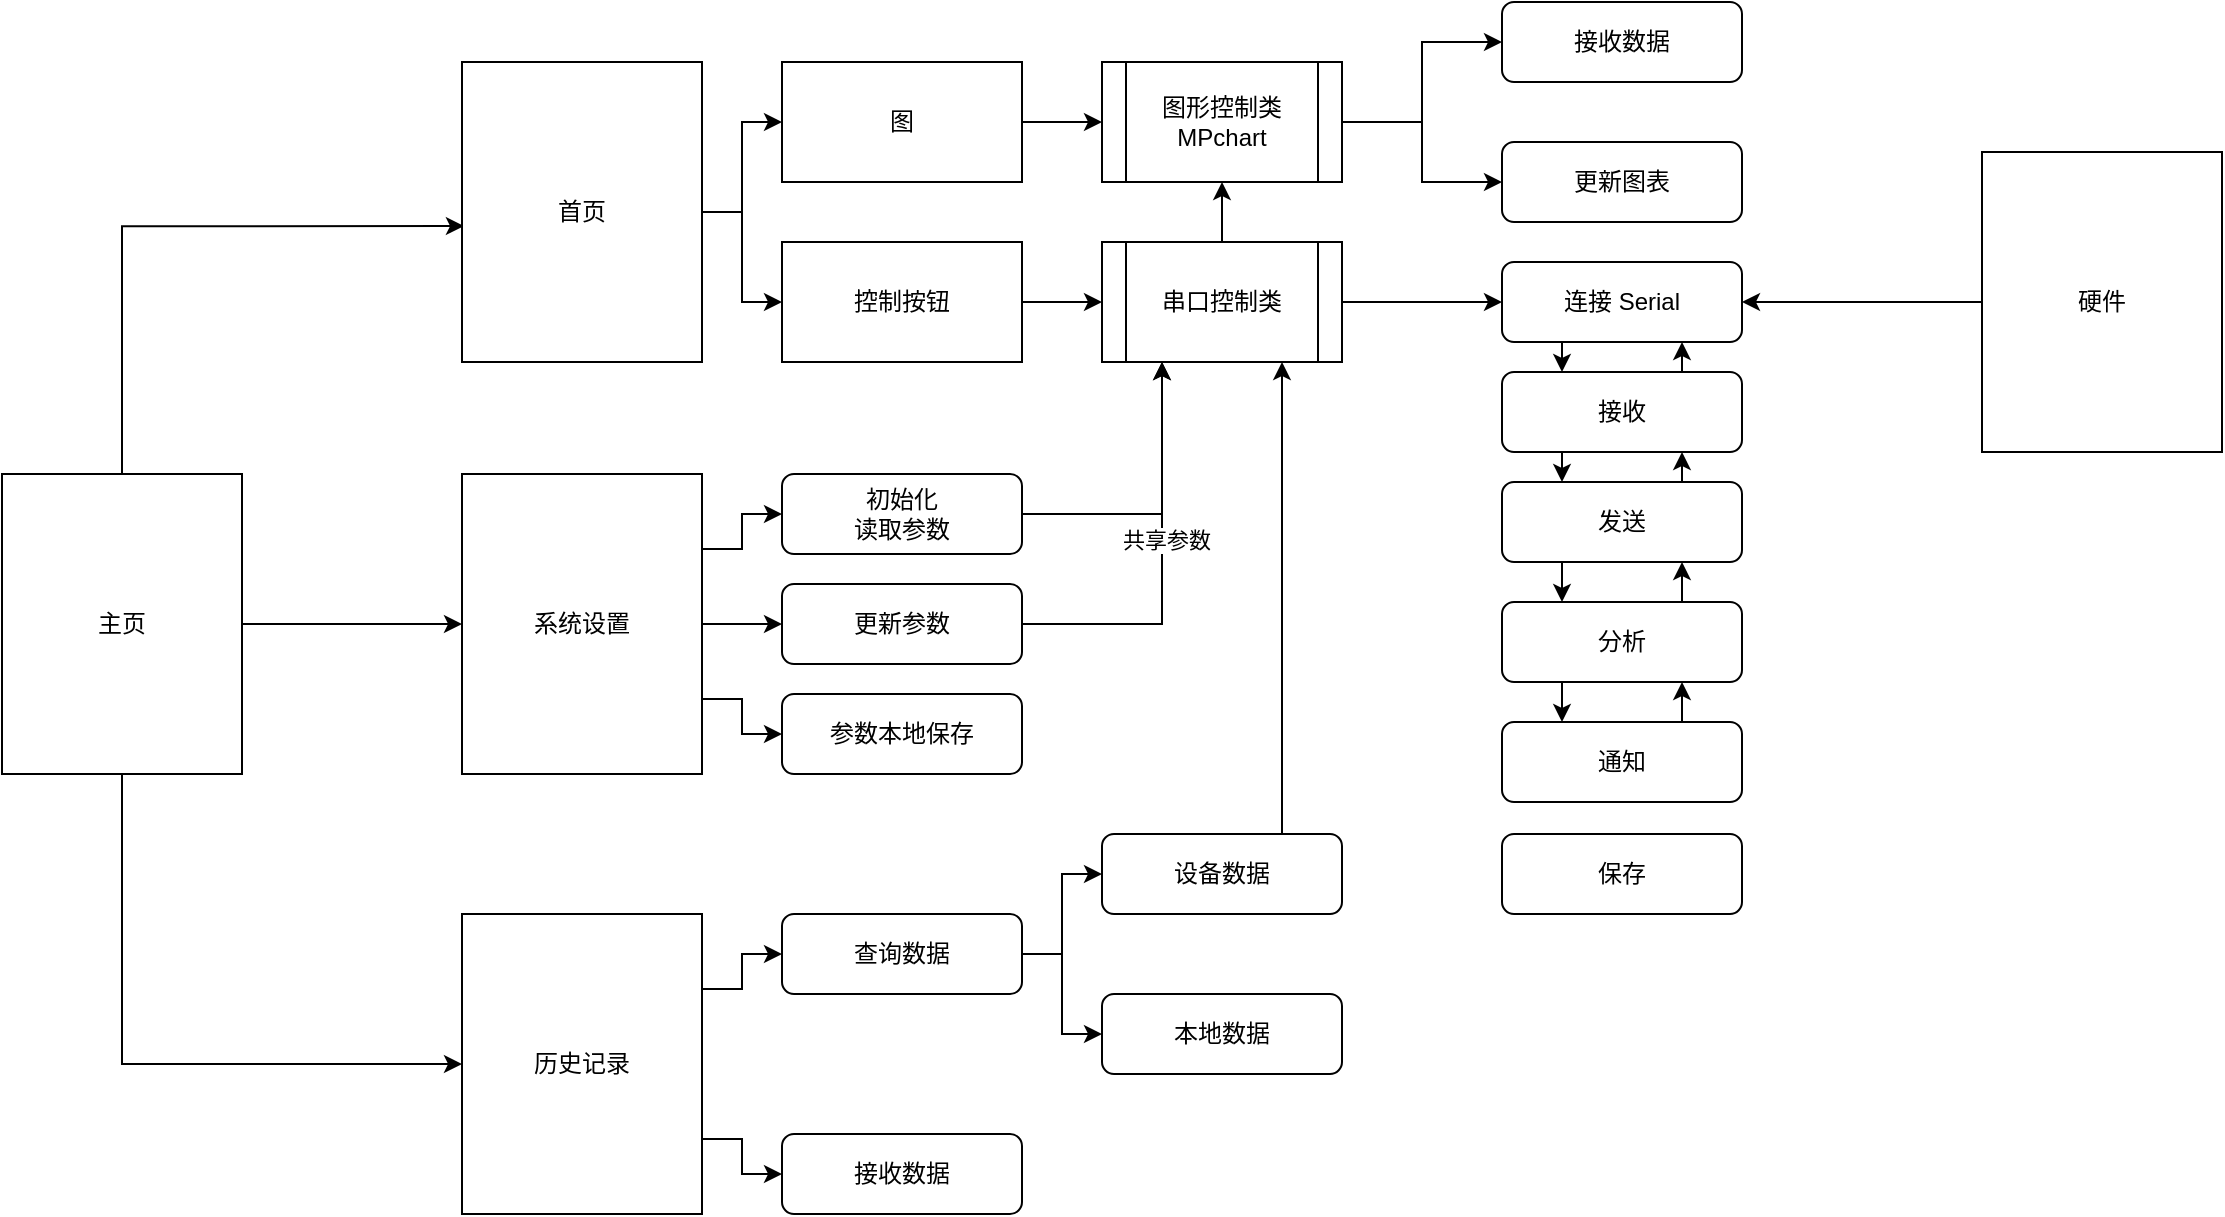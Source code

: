 <mxfile version="15.1.4" type="github">
  <diagram id="9udl37SGSDWrtvloPkDW" name="第 1 页">
    <mxGraphModel dx="2249" dy="813" grid="1" gridSize="10" guides="1" tooltips="1" connect="1" arrows="1" fold="1" page="1" pageScale="1" pageWidth="827" pageHeight="583" math="0" shadow="0">
      <root>
        <mxCell id="0" />
        <mxCell id="1" parent="0" />
        <mxCell id="1VusgayYOvpV9zqjVk1E-47" style="edgeStyle=orthogonalEdgeStyle;rounded=0;orthogonalLoop=1;jettySize=auto;html=1;exitX=0.5;exitY=0;exitDx=0;exitDy=0;entryX=0.008;entryY=0.547;entryDx=0;entryDy=0;entryPerimeter=0;" edge="1" parent="1" source="INE9oFTvvOfeiSUKGnGT-2" target="1VusgayYOvpV9zqjVk1E-1">
          <mxGeometry relative="1" as="geometry" />
        </mxCell>
        <mxCell id="1VusgayYOvpV9zqjVk1E-48" style="edgeStyle=orthogonalEdgeStyle;rounded=0;orthogonalLoop=1;jettySize=auto;html=1;exitX=0.5;exitY=1;exitDx=0;exitDy=0;entryX=0;entryY=0.5;entryDx=0;entryDy=0;" edge="1" parent="1" source="INE9oFTvvOfeiSUKGnGT-2" target="INE9oFTvvOfeiSUKGnGT-6">
          <mxGeometry relative="1" as="geometry" />
        </mxCell>
        <mxCell id="1VusgayYOvpV9zqjVk1E-49" style="edgeStyle=orthogonalEdgeStyle;rounded=0;orthogonalLoop=1;jettySize=auto;html=1;exitX=1;exitY=0.5;exitDx=0;exitDy=0;" edge="1" parent="1" source="INE9oFTvvOfeiSUKGnGT-2" target="INE9oFTvvOfeiSUKGnGT-5">
          <mxGeometry relative="1" as="geometry" />
        </mxCell>
        <mxCell id="INE9oFTvvOfeiSUKGnGT-2" value="主页" style="rounded=0;whiteSpace=wrap;html=1;" parent="1" vertex="1">
          <mxGeometry x="-730" y="270" width="120" height="150" as="geometry" />
        </mxCell>
        <mxCell id="INE9oFTvvOfeiSUKGnGT-23" style="edgeStyle=orthogonalEdgeStyle;rounded=0;orthogonalLoop=1;jettySize=auto;html=1;exitX=1;exitY=0.5;exitDx=0;exitDy=0;entryX=0;entryY=0.5;entryDx=0;entryDy=0;" parent="1" source="INE9oFTvvOfeiSUKGnGT-3" target="INE9oFTvvOfeiSUKGnGT-10" edge="1">
          <mxGeometry relative="1" as="geometry" />
        </mxCell>
        <mxCell id="INE9oFTvvOfeiSUKGnGT-3" value="图" style="rounded=0;whiteSpace=wrap;html=1;" parent="1" vertex="1">
          <mxGeometry x="-340" y="64" width="120" height="60" as="geometry" />
        </mxCell>
        <mxCell id="INE9oFTvvOfeiSUKGnGT-24" style="edgeStyle=orthogonalEdgeStyle;rounded=0;orthogonalLoop=1;jettySize=auto;html=1;exitX=1;exitY=0.5;exitDx=0;exitDy=0;" parent="1" source="INE9oFTvvOfeiSUKGnGT-4" target="INE9oFTvvOfeiSUKGnGT-9" edge="1">
          <mxGeometry relative="1" as="geometry" />
        </mxCell>
        <mxCell id="INE9oFTvvOfeiSUKGnGT-4" value="控制按钮" style="rounded=0;whiteSpace=wrap;html=1;" parent="1" vertex="1">
          <mxGeometry x="-340" y="154" width="120" height="60" as="geometry" />
        </mxCell>
        <mxCell id="1VusgayYOvpV9zqjVk1E-32" style="edgeStyle=orthogonalEdgeStyle;rounded=0;orthogonalLoop=1;jettySize=auto;html=1;exitX=1;exitY=0.25;exitDx=0;exitDy=0;entryX=0;entryY=0.5;entryDx=0;entryDy=0;" edge="1" parent="1" source="INE9oFTvvOfeiSUKGnGT-5" target="1VusgayYOvpV9zqjVk1E-31">
          <mxGeometry relative="1" as="geometry" />
        </mxCell>
        <mxCell id="1VusgayYOvpV9zqjVk1E-33" style="edgeStyle=orthogonalEdgeStyle;rounded=0;orthogonalLoop=1;jettySize=auto;html=1;exitX=1;exitY=0.5;exitDx=0;exitDy=0;" edge="1" parent="1" source="INE9oFTvvOfeiSUKGnGT-5" target="1VusgayYOvpV9zqjVk1E-26">
          <mxGeometry relative="1" as="geometry" />
        </mxCell>
        <mxCell id="1VusgayYOvpV9zqjVk1E-34" style="edgeStyle=orthogonalEdgeStyle;rounded=0;orthogonalLoop=1;jettySize=auto;html=1;exitX=1;exitY=0.75;exitDx=0;exitDy=0;" edge="1" parent="1" source="INE9oFTvvOfeiSUKGnGT-5" target="1VusgayYOvpV9zqjVk1E-25">
          <mxGeometry relative="1" as="geometry" />
        </mxCell>
        <mxCell id="INE9oFTvvOfeiSUKGnGT-5" value="系统设置" style="rounded=0;whiteSpace=wrap;html=1;" parent="1" vertex="1">
          <mxGeometry x="-500" y="270" width="120" height="150" as="geometry" />
        </mxCell>
        <mxCell id="1VusgayYOvpV9zqjVk1E-40" style="edgeStyle=orthogonalEdgeStyle;rounded=0;orthogonalLoop=1;jettySize=auto;html=1;exitX=1;exitY=0.25;exitDx=0;exitDy=0;" edge="1" parent="1" source="INE9oFTvvOfeiSUKGnGT-6" target="1VusgayYOvpV9zqjVk1E-39">
          <mxGeometry relative="1" as="geometry" />
        </mxCell>
        <mxCell id="1VusgayYOvpV9zqjVk1E-41" style="edgeStyle=orthogonalEdgeStyle;rounded=0;orthogonalLoop=1;jettySize=auto;html=1;exitX=1;exitY=0.75;exitDx=0;exitDy=0;entryX=0;entryY=0.5;entryDx=0;entryDy=0;" edge="1" parent="1" source="INE9oFTvvOfeiSUKGnGT-6" target="1VusgayYOvpV9zqjVk1E-30">
          <mxGeometry relative="1" as="geometry" />
        </mxCell>
        <mxCell id="INE9oFTvvOfeiSUKGnGT-6" value="历史记录" style="rounded=0;whiteSpace=wrap;html=1;" parent="1" vertex="1">
          <mxGeometry x="-500" y="490" width="120" height="150" as="geometry" />
        </mxCell>
        <mxCell id="INE9oFTvvOfeiSUKGnGT-25" style="edgeStyle=orthogonalEdgeStyle;rounded=0;orthogonalLoop=1;jettySize=auto;html=1;exitX=0.5;exitY=0;exitDx=0;exitDy=0;entryX=0.5;entryY=1;entryDx=0;entryDy=0;" parent="1" source="INE9oFTvvOfeiSUKGnGT-9" target="INE9oFTvvOfeiSUKGnGT-10" edge="1">
          <mxGeometry relative="1" as="geometry" />
        </mxCell>
        <mxCell id="1VusgayYOvpV9zqjVk1E-15" style="edgeStyle=orthogonalEdgeStyle;rounded=0;orthogonalLoop=1;jettySize=auto;html=1;exitX=1;exitY=0.5;exitDx=0;exitDy=0;" edge="1" parent="1" source="INE9oFTvvOfeiSUKGnGT-9" target="1VusgayYOvpV9zqjVk1E-3">
          <mxGeometry relative="1" as="geometry" />
        </mxCell>
        <mxCell id="INE9oFTvvOfeiSUKGnGT-9" value="串口控制类" style="shape=process;whiteSpace=wrap;html=1;backgroundOutline=1;" parent="1" vertex="1">
          <mxGeometry x="-180" y="154" width="120" height="60" as="geometry" />
        </mxCell>
        <mxCell id="1VusgayYOvpV9zqjVk1E-13" style="edgeStyle=orthogonalEdgeStyle;rounded=0;orthogonalLoop=1;jettySize=auto;html=1;exitX=1;exitY=0.5;exitDx=0;exitDy=0;entryX=0;entryY=0.5;entryDx=0;entryDy=0;" edge="1" parent="1" source="INE9oFTvvOfeiSUKGnGT-10" target="1VusgayYOvpV9zqjVk1E-8">
          <mxGeometry relative="1" as="geometry" />
        </mxCell>
        <mxCell id="1VusgayYOvpV9zqjVk1E-14" style="edgeStyle=orthogonalEdgeStyle;rounded=0;orthogonalLoop=1;jettySize=auto;html=1;exitX=1;exitY=0.5;exitDx=0;exitDy=0;entryX=0;entryY=0.5;entryDx=0;entryDy=0;" edge="1" parent="1" source="INE9oFTvvOfeiSUKGnGT-10" target="1VusgayYOvpV9zqjVk1E-9">
          <mxGeometry relative="1" as="geometry" />
        </mxCell>
        <mxCell id="INE9oFTvvOfeiSUKGnGT-10" value="&lt;div&gt;图形控制类&lt;/div&gt;&lt;div&gt;MPchart&lt;br&gt;&lt;/div&gt;" style="shape=process;whiteSpace=wrap;html=1;backgroundOutline=1;" parent="1" vertex="1">
          <mxGeometry x="-180" y="64" width="120" height="60" as="geometry" />
        </mxCell>
        <mxCell id="1VusgayYOvpV9zqjVk1E-16" style="edgeStyle=orthogonalEdgeStyle;rounded=0;orthogonalLoop=1;jettySize=auto;html=1;exitX=0;exitY=0.5;exitDx=0;exitDy=0;" edge="1" parent="1" source="INE9oFTvvOfeiSUKGnGT-11" target="1VusgayYOvpV9zqjVk1E-3">
          <mxGeometry relative="1" as="geometry" />
        </mxCell>
        <mxCell id="INE9oFTvvOfeiSUKGnGT-11" value="硬件" style="rounded=0;whiteSpace=wrap;html=1;" parent="1" vertex="1">
          <mxGeometry x="260" y="109" width="120" height="150" as="geometry" />
        </mxCell>
        <mxCell id="1VusgayYOvpV9zqjVk1E-10" style="edgeStyle=orthogonalEdgeStyle;rounded=0;orthogonalLoop=1;jettySize=auto;html=1;exitX=1;exitY=0.5;exitDx=0;exitDy=0;" edge="1" parent="1" source="1VusgayYOvpV9zqjVk1E-1" target="INE9oFTvvOfeiSUKGnGT-3">
          <mxGeometry relative="1" as="geometry" />
        </mxCell>
        <mxCell id="1VusgayYOvpV9zqjVk1E-12" style="edgeStyle=orthogonalEdgeStyle;rounded=0;orthogonalLoop=1;jettySize=auto;html=1;exitX=1;exitY=0.5;exitDx=0;exitDy=0;entryX=0;entryY=0.5;entryDx=0;entryDy=0;" edge="1" parent="1" source="1VusgayYOvpV9zqjVk1E-1" target="INE9oFTvvOfeiSUKGnGT-4">
          <mxGeometry relative="1" as="geometry" />
        </mxCell>
        <mxCell id="1VusgayYOvpV9zqjVk1E-1" value="首页" style="rounded=0;whiteSpace=wrap;html=1;" vertex="1" parent="1">
          <mxGeometry x="-500" y="64" width="120" height="150" as="geometry" />
        </mxCell>
        <mxCell id="1VusgayYOvpV9zqjVk1E-17" style="edgeStyle=orthogonalEdgeStyle;rounded=0;orthogonalLoop=1;jettySize=auto;html=1;exitX=0.25;exitY=1;exitDx=0;exitDy=0;entryX=0.25;entryY=0;entryDx=0;entryDy=0;" edge="1" parent="1" source="1VusgayYOvpV9zqjVk1E-3" target="1VusgayYOvpV9zqjVk1E-4">
          <mxGeometry relative="1" as="geometry" />
        </mxCell>
        <mxCell id="1VusgayYOvpV9zqjVk1E-3" value="连接 Serial" style="rounded=1;whiteSpace=wrap;html=1;" vertex="1" parent="1">
          <mxGeometry x="20" y="164" width="120" height="40" as="geometry" />
        </mxCell>
        <mxCell id="1VusgayYOvpV9zqjVk1E-18" style="edgeStyle=orthogonalEdgeStyle;rounded=0;orthogonalLoop=1;jettySize=auto;html=1;exitX=0.25;exitY=1;exitDx=0;exitDy=0;entryX=0.25;entryY=0;entryDx=0;entryDy=0;" edge="1" parent="1" source="1VusgayYOvpV9zqjVk1E-4" target="1VusgayYOvpV9zqjVk1E-5">
          <mxGeometry relative="1" as="geometry" />
        </mxCell>
        <mxCell id="1VusgayYOvpV9zqjVk1E-24" style="edgeStyle=orthogonalEdgeStyle;rounded=0;orthogonalLoop=1;jettySize=auto;html=1;exitX=0.75;exitY=0;exitDx=0;exitDy=0;entryX=0.75;entryY=1;entryDx=0;entryDy=0;" edge="1" parent="1" source="1VusgayYOvpV9zqjVk1E-4" target="1VusgayYOvpV9zqjVk1E-3">
          <mxGeometry relative="1" as="geometry" />
        </mxCell>
        <mxCell id="1VusgayYOvpV9zqjVk1E-4" value="&lt;div&gt;接收&lt;/div&gt;" style="rounded=1;whiteSpace=wrap;html=1;" vertex="1" parent="1">
          <mxGeometry x="20" y="219" width="120" height="40" as="geometry" />
        </mxCell>
        <mxCell id="1VusgayYOvpV9zqjVk1E-19" style="edgeStyle=orthogonalEdgeStyle;rounded=0;orthogonalLoop=1;jettySize=auto;html=1;exitX=0.25;exitY=1;exitDx=0;exitDy=0;entryX=0.25;entryY=0;entryDx=0;entryDy=0;" edge="1" parent="1" source="1VusgayYOvpV9zqjVk1E-5" target="1VusgayYOvpV9zqjVk1E-6">
          <mxGeometry relative="1" as="geometry" />
        </mxCell>
        <mxCell id="1VusgayYOvpV9zqjVk1E-23" style="edgeStyle=orthogonalEdgeStyle;rounded=0;orthogonalLoop=1;jettySize=auto;html=1;exitX=0.75;exitY=0;exitDx=0;exitDy=0;entryX=0.75;entryY=1;entryDx=0;entryDy=0;" edge="1" parent="1" source="1VusgayYOvpV9zqjVk1E-5" target="1VusgayYOvpV9zqjVk1E-4">
          <mxGeometry relative="1" as="geometry" />
        </mxCell>
        <mxCell id="1VusgayYOvpV9zqjVk1E-5" value="发送" style="rounded=1;whiteSpace=wrap;html=1;" vertex="1" parent="1">
          <mxGeometry x="20" y="274" width="120" height="40" as="geometry" />
        </mxCell>
        <mxCell id="1VusgayYOvpV9zqjVk1E-20" style="edgeStyle=orthogonalEdgeStyle;rounded=0;orthogonalLoop=1;jettySize=auto;html=1;exitX=0.25;exitY=1;exitDx=0;exitDy=0;entryX=0.25;entryY=0;entryDx=0;entryDy=0;" edge="1" parent="1" source="1VusgayYOvpV9zqjVk1E-6" target="1VusgayYOvpV9zqjVk1E-7">
          <mxGeometry relative="1" as="geometry" />
        </mxCell>
        <mxCell id="1VusgayYOvpV9zqjVk1E-22" style="edgeStyle=orthogonalEdgeStyle;rounded=0;orthogonalLoop=1;jettySize=auto;html=1;exitX=0.75;exitY=0;exitDx=0;exitDy=0;entryX=0.75;entryY=1;entryDx=0;entryDy=0;" edge="1" parent="1" source="1VusgayYOvpV9zqjVk1E-6" target="1VusgayYOvpV9zqjVk1E-5">
          <mxGeometry relative="1" as="geometry" />
        </mxCell>
        <mxCell id="1VusgayYOvpV9zqjVk1E-6" value="分析" style="rounded=1;whiteSpace=wrap;html=1;" vertex="1" parent="1">
          <mxGeometry x="20" y="334" width="120" height="40" as="geometry" />
        </mxCell>
        <mxCell id="1VusgayYOvpV9zqjVk1E-21" style="edgeStyle=orthogonalEdgeStyle;rounded=0;orthogonalLoop=1;jettySize=auto;html=1;exitX=0.75;exitY=0;exitDx=0;exitDy=0;entryX=0.75;entryY=1;entryDx=0;entryDy=0;" edge="1" parent="1" source="1VusgayYOvpV9zqjVk1E-7" target="1VusgayYOvpV9zqjVk1E-6">
          <mxGeometry relative="1" as="geometry" />
        </mxCell>
        <mxCell id="1VusgayYOvpV9zqjVk1E-7" value="通知" style="rounded=1;whiteSpace=wrap;html=1;" vertex="1" parent="1">
          <mxGeometry x="20" y="394" width="120" height="40" as="geometry" />
        </mxCell>
        <mxCell id="1VusgayYOvpV9zqjVk1E-8" value="接收数据" style="rounded=1;whiteSpace=wrap;html=1;" vertex="1" parent="1">
          <mxGeometry x="20" y="34" width="120" height="40" as="geometry" />
        </mxCell>
        <mxCell id="1VusgayYOvpV9zqjVk1E-9" value="更新图表" style="rounded=1;whiteSpace=wrap;html=1;" vertex="1" parent="1">
          <mxGeometry x="20" y="104" width="120" height="40" as="geometry" />
        </mxCell>
        <mxCell id="1VusgayYOvpV9zqjVk1E-25" value="参数本地保存" style="rounded=1;whiteSpace=wrap;html=1;" vertex="1" parent="1">
          <mxGeometry x="-340" y="380" width="120" height="40" as="geometry" />
        </mxCell>
        <mxCell id="1VusgayYOvpV9zqjVk1E-36" style="edgeStyle=orthogonalEdgeStyle;rounded=0;orthogonalLoop=1;jettySize=auto;html=1;exitX=1;exitY=0.5;exitDx=0;exitDy=0;entryX=0.25;entryY=1;entryDx=0;entryDy=0;" edge="1" parent="1" source="1VusgayYOvpV9zqjVk1E-26" target="INE9oFTvvOfeiSUKGnGT-9">
          <mxGeometry relative="1" as="geometry" />
        </mxCell>
        <mxCell id="1VusgayYOvpV9zqjVk1E-37" value="共享参数" style="edgeLabel;html=1;align=center;verticalAlign=middle;resizable=0;points=[];" vertex="1" connectable="0" parent="1VusgayYOvpV9zqjVk1E-36">
          <mxGeometry x="0.114" y="-2" relative="1" as="geometry">
            <mxPoint as="offset" />
          </mxGeometry>
        </mxCell>
        <mxCell id="1VusgayYOvpV9zqjVk1E-26" value="更新参数" style="rounded=1;whiteSpace=wrap;html=1;" vertex="1" parent="1">
          <mxGeometry x="-340" y="325" width="120" height="40" as="geometry" />
        </mxCell>
        <mxCell id="1VusgayYOvpV9zqjVk1E-27" value="保存" style="rounded=1;whiteSpace=wrap;html=1;" vertex="1" parent="1">
          <mxGeometry x="20" y="450" width="120" height="40" as="geometry" />
        </mxCell>
        <mxCell id="1VusgayYOvpV9zqjVk1E-46" style="edgeStyle=orthogonalEdgeStyle;rounded=0;orthogonalLoop=1;jettySize=auto;html=1;exitX=0.75;exitY=0;exitDx=0;exitDy=0;entryX=0.75;entryY=1;entryDx=0;entryDy=0;" edge="1" parent="1" source="1VusgayYOvpV9zqjVk1E-29" target="INE9oFTvvOfeiSUKGnGT-9">
          <mxGeometry relative="1" as="geometry" />
        </mxCell>
        <mxCell id="1VusgayYOvpV9zqjVk1E-29" value="设备数据" style="rounded=1;whiteSpace=wrap;html=1;" vertex="1" parent="1">
          <mxGeometry x="-180" y="450" width="120" height="40" as="geometry" />
        </mxCell>
        <mxCell id="1VusgayYOvpV9zqjVk1E-30" value="接收数据" style="rounded=1;whiteSpace=wrap;html=1;" vertex="1" parent="1">
          <mxGeometry x="-340" y="600" width="120" height="40" as="geometry" />
        </mxCell>
        <mxCell id="1VusgayYOvpV9zqjVk1E-35" style="edgeStyle=orthogonalEdgeStyle;rounded=0;orthogonalLoop=1;jettySize=auto;html=1;exitX=1;exitY=0.5;exitDx=0;exitDy=0;entryX=0.25;entryY=1;entryDx=0;entryDy=0;" edge="1" parent="1" source="1VusgayYOvpV9zqjVk1E-31" target="INE9oFTvvOfeiSUKGnGT-9">
          <mxGeometry relative="1" as="geometry" />
        </mxCell>
        <mxCell id="1VusgayYOvpV9zqjVk1E-31" value="&lt;div&gt;初始化&lt;br&gt;&lt;/div&gt;&lt;div&gt;读取参数&lt;/div&gt;" style="rounded=1;whiteSpace=wrap;html=1;" vertex="1" parent="1">
          <mxGeometry x="-340" y="270" width="120" height="40" as="geometry" />
        </mxCell>
        <mxCell id="1VusgayYOvpV9zqjVk1E-38" value="&lt;div&gt;本地数据&lt;/div&gt;" style="rounded=1;whiteSpace=wrap;html=1;" vertex="1" parent="1">
          <mxGeometry x="-180" y="530" width="120" height="40" as="geometry" />
        </mxCell>
        <mxCell id="1VusgayYOvpV9zqjVk1E-42" style="edgeStyle=orthogonalEdgeStyle;rounded=0;orthogonalLoop=1;jettySize=auto;html=1;exitX=1;exitY=0.5;exitDx=0;exitDy=0;" edge="1" parent="1" source="1VusgayYOvpV9zqjVk1E-39" target="1VusgayYOvpV9zqjVk1E-38">
          <mxGeometry relative="1" as="geometry" />
        </mxCell>
        <mxCell id="1VusgayYOvpV9zqjVk1E-43" style="edgeStyle=orthogonalEdgeStyle;rounded=0;orthogonalLoop=1;jettySize=auto;html=1;exitX=1;exitY=0.5;exitDx=0;exitDy=0;entryX=0;entryY=0.5;entryDx=0;entryDy=0;" edge="1" parent="1" source="1VusgayYOvpV9zqjVk1E-39" target="1VusgayYOvpV9zqjVk1E-29">
          <mxGeometry relative="1" as="geometry" />
        </mxCell>
        <mxCell id="1VusgayYOvpV9zqjVk1E-39" value="查询数据" style="rounded=1;whiteSpace=wrap;html=1;" vertex="1" parent="1">
          <mxGeometry x="-340" y="490" width="120" height="40" as="geometry" />
        </mxCell>
      </root>
    </mxGraphModel>
  </diagram>
</mxfile>
